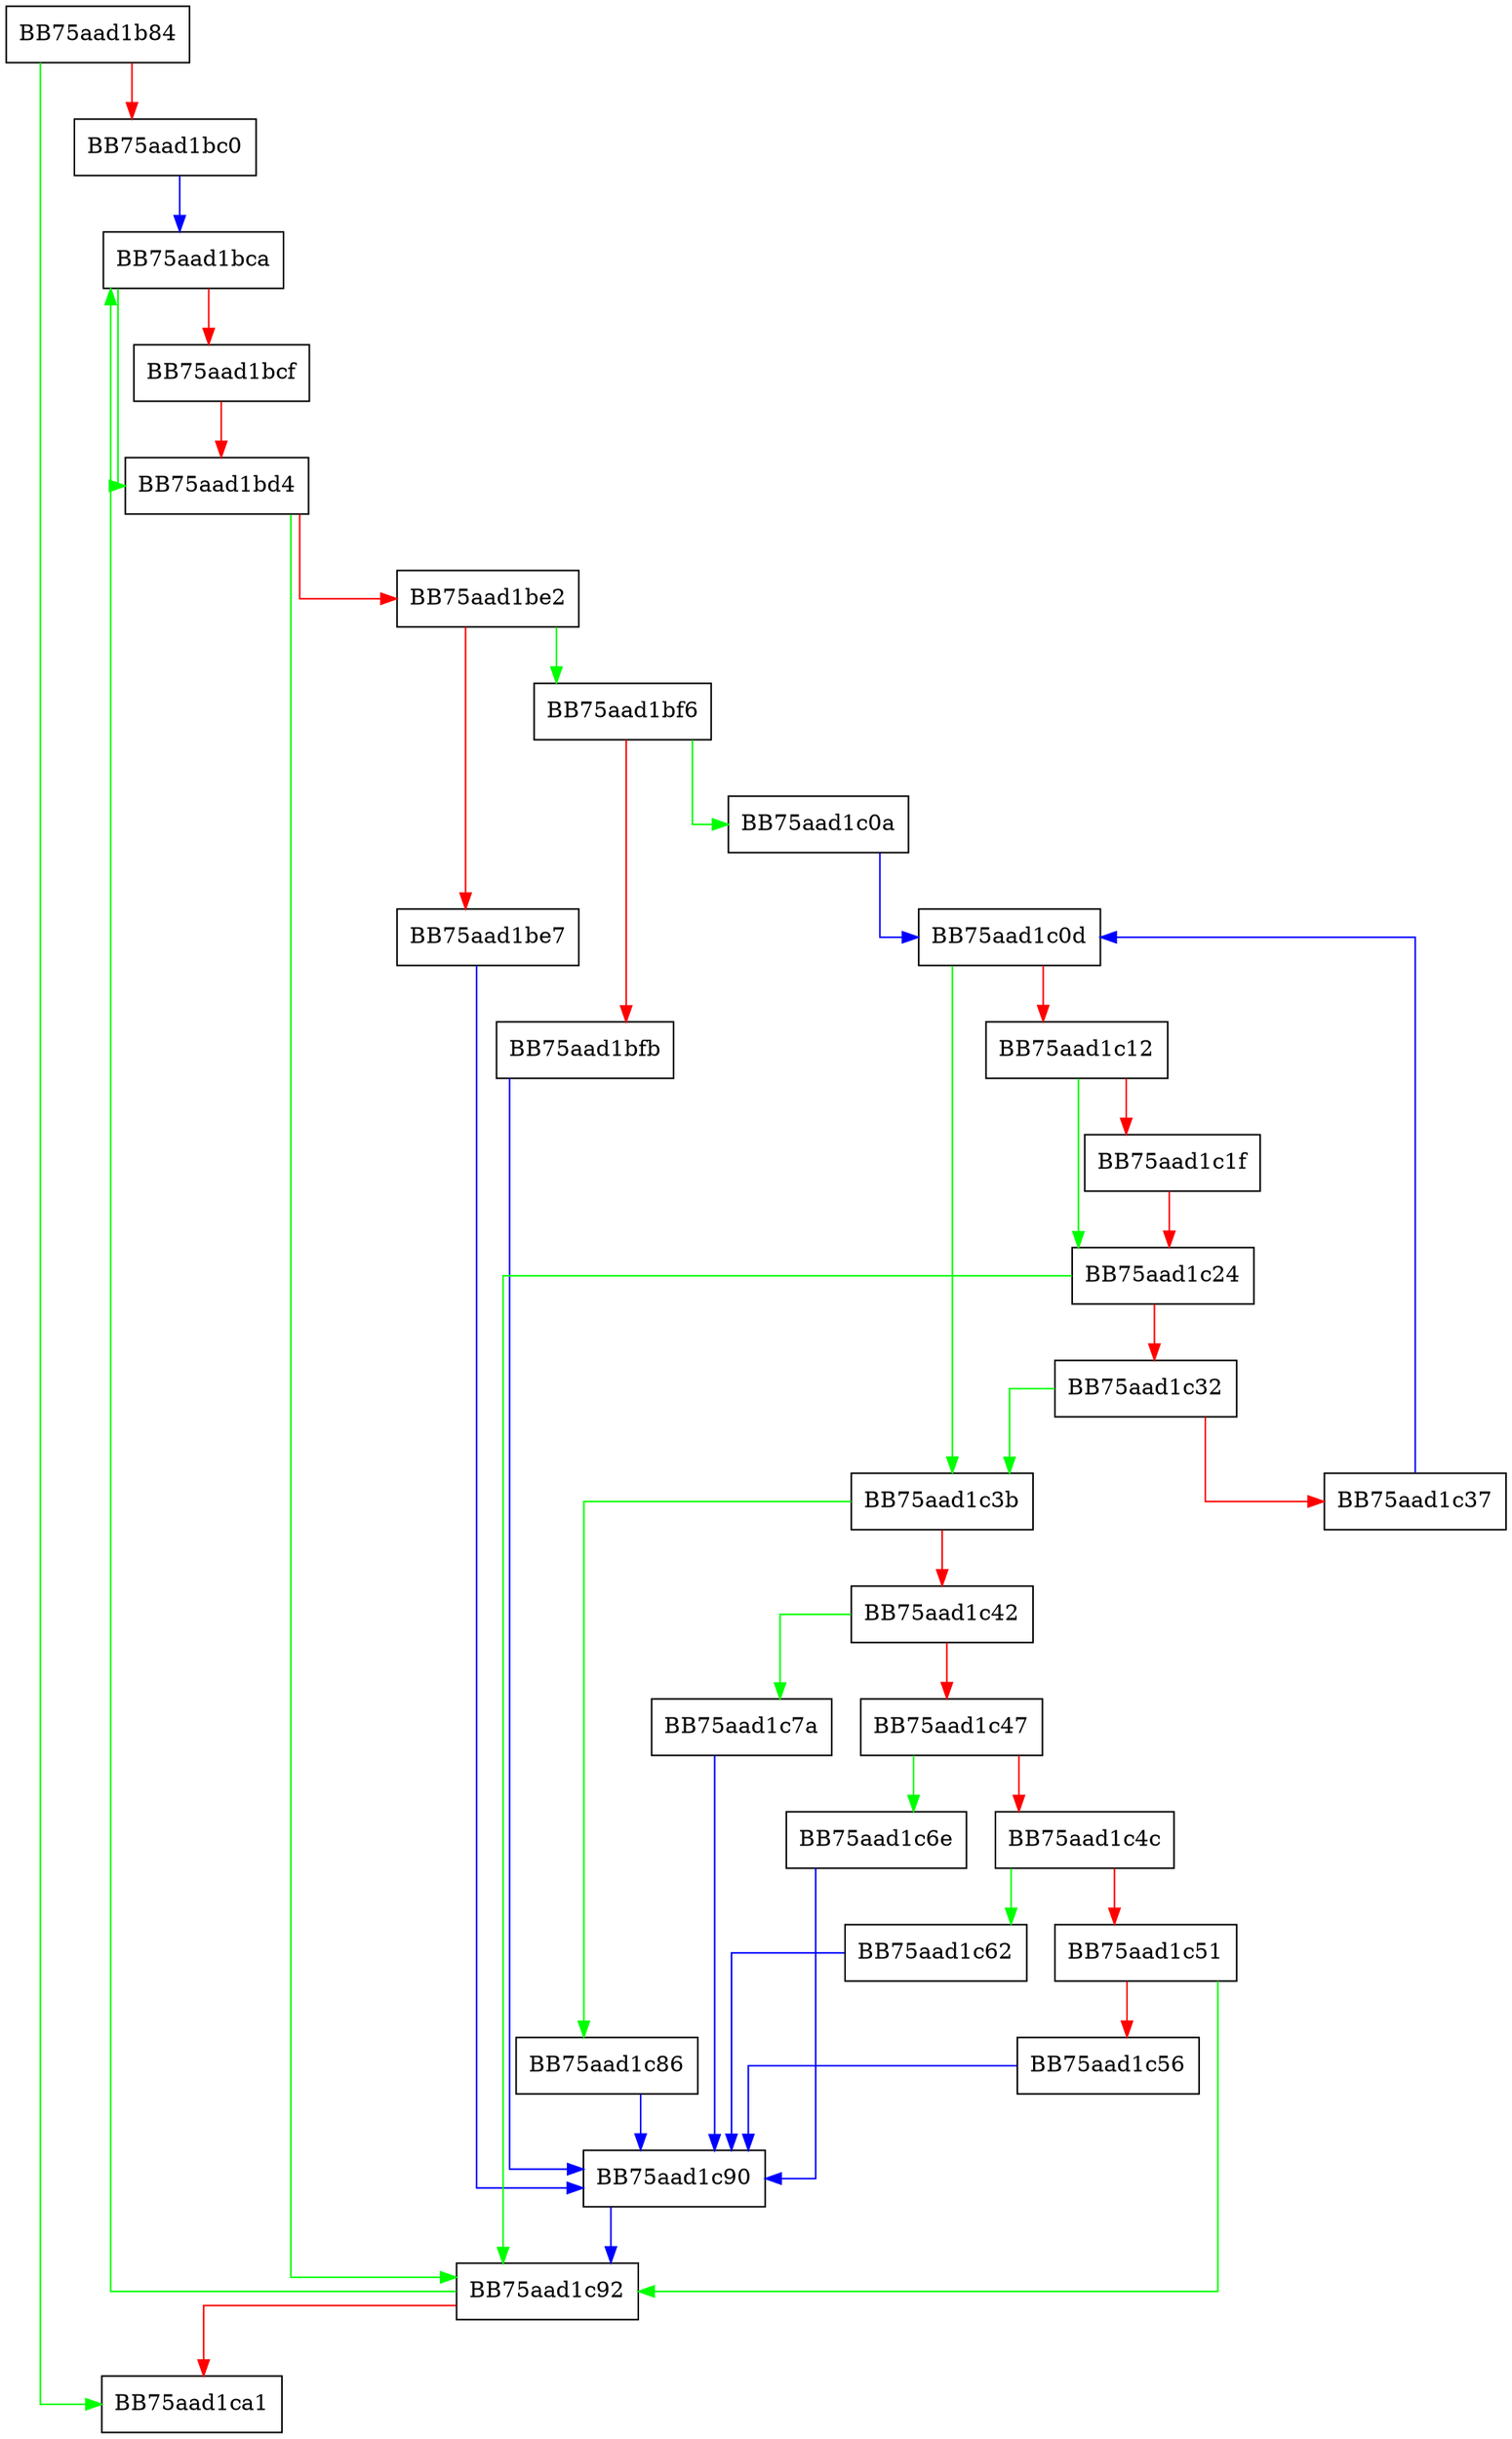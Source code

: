 digraph Optimize {
  node [shape="box"];
  graph [splines=ortho];
  BB75aad1b84 -> BB75aad1ca1 [color="green"];
  BB75aad1b84 -> BB75aad1bc0 [color="red"];
  BB75aad1bc0 -> BB75aad1bca [color="blue"];
  BB75aad1bca -> BB75aad1bd4 [color="green"];
  BB75aad1bca -> BB75aad1bcf [color="red"];
  BB75aad1bcf -> BB75aad1bd4 [color="red"];
  BB75aad1bd4 -> BB75aad1c92 [color="green"];
  BB75aad1bd4 -> BB75aad1be2 [color="red"];
  BB75aad1be2 -> BB75aad1bf6 [color="green"];
  BB75aad1be2 -> BB75aad1be7 [color="red"];
  BB75aad1be7 -> BB75aad1c90 [color="blue"];
  BB75aad1bf6 -> BB75aad1c0a [color="green"];
  BB75aad1bf6 -> BB75aad1bfb [color="red"];
  BB75aad1bfb -> BB75aad1c90 [color="blue"];
  BB75aad1c0a -> BB75aad1c0d [color="blue"];
  BB75aad1c0d -> BB75aad1c3b [color="green"];
  BB75aad1c0d -> BB75aad1c12 [color="red"];
  BB75aad1c12 -> BB75aad1c24 [color="green"];
  BB75aad1c12 -> BB75aad1c1f [color="red"];
  BB75aad1c1f -> BB75aad1c24 [color="red"];
  BB75aad1c24 -> BB75aad1c92 [color="green"];
  BB75aad1c24 -> BB75aad1c32 [color="red"];
  BB75aad1c32 -> BB75aad1c3b [color="green"];
  BB75aad1c32 -> BB75aad1c37 [color="red"];
  BB75aad1c37 -> BB75aad1c0d [color="blue"];
  BB75aad1c3b -> BB75aad1c86 [color="green"];
  BB75aad1c3b -> BB75aad1c42 [color="red"];
  BB75aad1c42 -> BB75aad1c7a [color="green"];
  BB75aad1c42 -> BB75aad1c47 [color="red"];
  BB75aad1c47 -> BB75aad1c6e [color="green"];
  BB75aad1c47 -> BB75aad1c4c [color="red"];
  BB75aad1c4c -> BB75aad1c62 [color="green"];
  BB75aad1c4c -> BB75aad1c51 [color="red"];
  BB75aad1c51 -> BB75aad1c92 [color="green"];
  BB75aad1c51 -> BB75aad1c56 [color="red"];
  BB75aad1c56 -> BB75aad1c90 [color="blue"];
  BB75aad1c62 -> BB75aad1c90 [color="blue"];
  BB75aad1c6e -> BB75aad1c90 [color="blue"];
  BB75aad1c7a -> BB75aad1c90 [color="blue"];
  BB75aad1c86 -> BB75aad1c90 [color="blue"];
  BB75aad1c90 -> BB75aad1c92 [color="blue"];
  BB75aad1c92 -> BB75aad1bca [color="green"];
  BB75aad1c92 -> BB75aad1ca1 [color="red"];
}